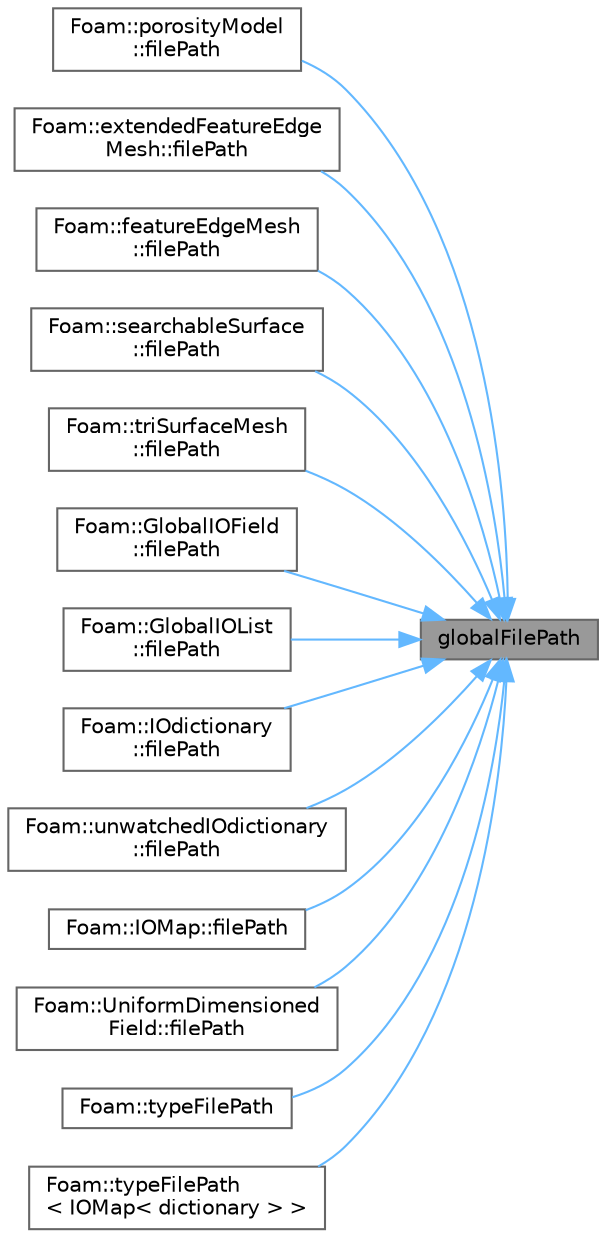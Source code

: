 digraph "globalFilePath"
{
 // LATEX_PDF_SIZE
  bgcolor="transparent";
  edge [fontname=Helvetica,fontsize=10,labelfontname=Helvetica,labelfontsize=10];
  node [fontname=Helvetica,fontsize=10,shape=box,height=0.2,width=0.4];
  rankdir="RL";
  Node1 [id="Node000001",label="globalFilePath",height=0.2,width=0.4,color="gray40", fillcolor="grey60", style="filled", fontcolor="black",tooltip=" "];
  Node1 -> Node2 [id="edge1_Node000001_Node000002",dir="back",color="steelblue1",style="solid",tooltip=" "];
  Node2 [id="Node000002",label="Foam::porosityModel\l::filePath",height=0.2,width=0.4,color="grey40", fillcolor="white", style="filled",URL="$classFoam_1_1porosityModel.html#aa7cad974d791be9c4dcf2bec212962cf",tooltip=" "];
  Node1 -> Node3 [id="edge2_Node000001_Node000003",dir="back",color="steelblue1",style="solid",tooltip=" "];
  Node3 [id="Node000003",label="Foam::extendedFeatureEdge\lMesh::filePath",height=0.2,width=0.4,color="grey40", fillcolor="white", style="filled",URL="$classFoam_1_1extendedFeatureEdgeMesh.html#aa7cad974d791be9c4dcf2bec212962cf",tooltip=" "];
  Node1 -> Node4 [id="edge3_Node000001_Node000004",dir="back",color="steelblue1",style="solid",tooltip=" "];
  Node4 [id="Node000004",label="Foam::featureEdgeMesh\l::filePath",height=0.2,width=0.4,color="grey40", fillcolor="white", style="filled",URL="$classFoam_1_1featureEdgeMesh.html#aa7cad974d791be9c4dcf2bec212962cf",tooltip=" "];
  Node1 -> Node5 [id="edge4_Node000001_Node000005",dir="back",color="steelblue1",style="solid",tooltip=" "];
  Node5 [id="Node000005",label="Foam::searchableSurface\l::filePath",height=0.2,width=0.4,color="grey40", fillcolor="white", style="filled",URL="$classFoam_1_1searchableSurface.html#aa7cad974d791be9c4dcf2bec212962cf",tooltip=" "];
  Node1 -> Node6 [id="edge5_Node000001_Node000006",dir="back",color="steelblue1",style="solid",tooltip=" "];
  Node6 [id="Node000006",label="Foam::triSurfaceMesh\l::filePath",height=0.2,width=0.4,color="grey40", fillcolor="white", style="filled",URL="$classFoam_1_1triSurfaceMesh.html#aa7cad974d791be9c4dcf2bec212962cf",tooltip=" "];
  Node1 -> Node7 [id="edge6_Node000001_Node000007",dir="back",color="steelblue1",style="solid",tooltip=" "];
  Node7 [id="Node000007",label="Foam::GlobalIOField\l::filePath",height=0.2,width=0.4,color="grey40", fillcolor="white", style="filled",URL="$classFoam_1_1GlobalIOField.html#aa7cad974d791be9c4dcf2bec212962cf",tooltip=" "];
  Node1 -> Node8 [id="edge7_Node000001_Node000008",dir="back",color="steelblue1",style="solid",tooltip=" "];
  Node8 [id="Node000008",label="Foam::GlobalIOList\l::filePath",height=0.2,width=0.4,color="grey40", fillcolor="white", style="filled",URL="$classFoam_1_1GlobalIOList.html#aa7cad974d791be9c4dcf2bec212962cf",tooltip=" "];
  Node1 -> Node9 [id="edge8_Node000001_Node000009",dir="back",color="steelblue1",style="solid",tooltip=" "];
  Node9 [id="Node000009",label="Foam::IOdictionary\l::filePath",height=0.2,width=0.4,color="grey40", fillcolor="white", style="filled",URL="$classFoam_1_1IOdictionary.html#aa7cad974d791be9c4dcf2bec212962cf",tooltip=" "];
  Node1 -> Node10 [id="edge9_Node000001_Node000010",dir="back",color="steelblue1",style="solid",tooltip=" "];
  Node10 [id="Node000010",label="Foam::unwatchedIOdictionary\l::filePath",height=0.2,width=0.4,color="grey40", fillcolor="white", style="filled",URL="$classFoam_1_1unwatchedIOdictionary.html#aa7cad974d791be9c4dcf2bec212962cf",tooltip=" "];
  Node1 -> Node11 [id="edge10_Node000001_Node000011",dir="back",color="steelblue1",style="solid",tooltip=" "];
  Node11 [id="Node000011",label="Foam::IOMap::filePath",height=0.2,width=0.4,color="grey40", fillcolor="white", style="filled",URL="$classFoam_1_1IOMap.html#aa7cad974d791be9c4dcf2bec212962cf",tooltip=" "];
  Node1 -> Node12 [id="edge11_Node000001_Node000012",dir="back",color="steelblue1",style="solid",tooltip=" "];
  Node12 [id="Node000012",label="Foam::UniformDimensioned\lField::filePath",height=0.2,width=0.4,color="grey40", fillcolor="white", style="filled",URL="$classFoam_1_1UniformDimensionedField.html#aa7cad974d791be9c4dcf2bec212962cf",tooltip=" "];
  Node1 -> Node13 [id="edge12_Node000001_Node000013",dir="back",color="steelblue1",style="solid",tooltip=" "];
  Node13 [id="Node000013",label="Foam::typeFilePath",height=0.2,width=0.4,color="grey40", fillcolor="white", style="filled",URL="$namespaceFoam.html#a7575fd697777d2a48fab8fde88825faa",tooltip=" "];
  Node1 -> Node14 [id="edge13_Node000001_Node000014",dir="back",color="steelblue1",style="solid",tooltip=" "];
  Node14 [id="Node000014",label="Foam::typeFilePath\l\< IOMap\< dictionary \> \>",height=0.2,width=0.4,color="grey40", fillcolor="white", style="filled",URL="$namespaceFoam.html#a1a639ab552620ff6ca6acb98f418fba8",tooltip=" "];
}
